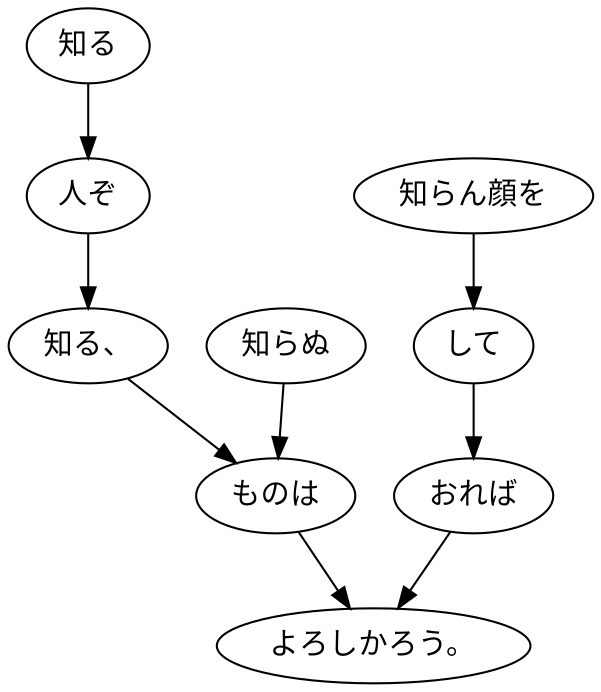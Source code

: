 digraph graph4286 {
	node0 [label="知る"];
	node1 [label="人ぞ"];
	node2 [label="知る、"];
	node3 [label="知らぬ"];
	node4 [label="ものは"];
	node5 [label="知らん顔を"];
	node6 [label="して"];
	node7 [label="おれば"];
	node8 [label="よろしかろう。"];
	node0 -> node1;
	node1 -> node2;
	node2 -> node4;
	node3 -> node4;
	node4 -> node8;
	node5 -> node6;
	node6 -> node7;
	node7 -> node8;
}
